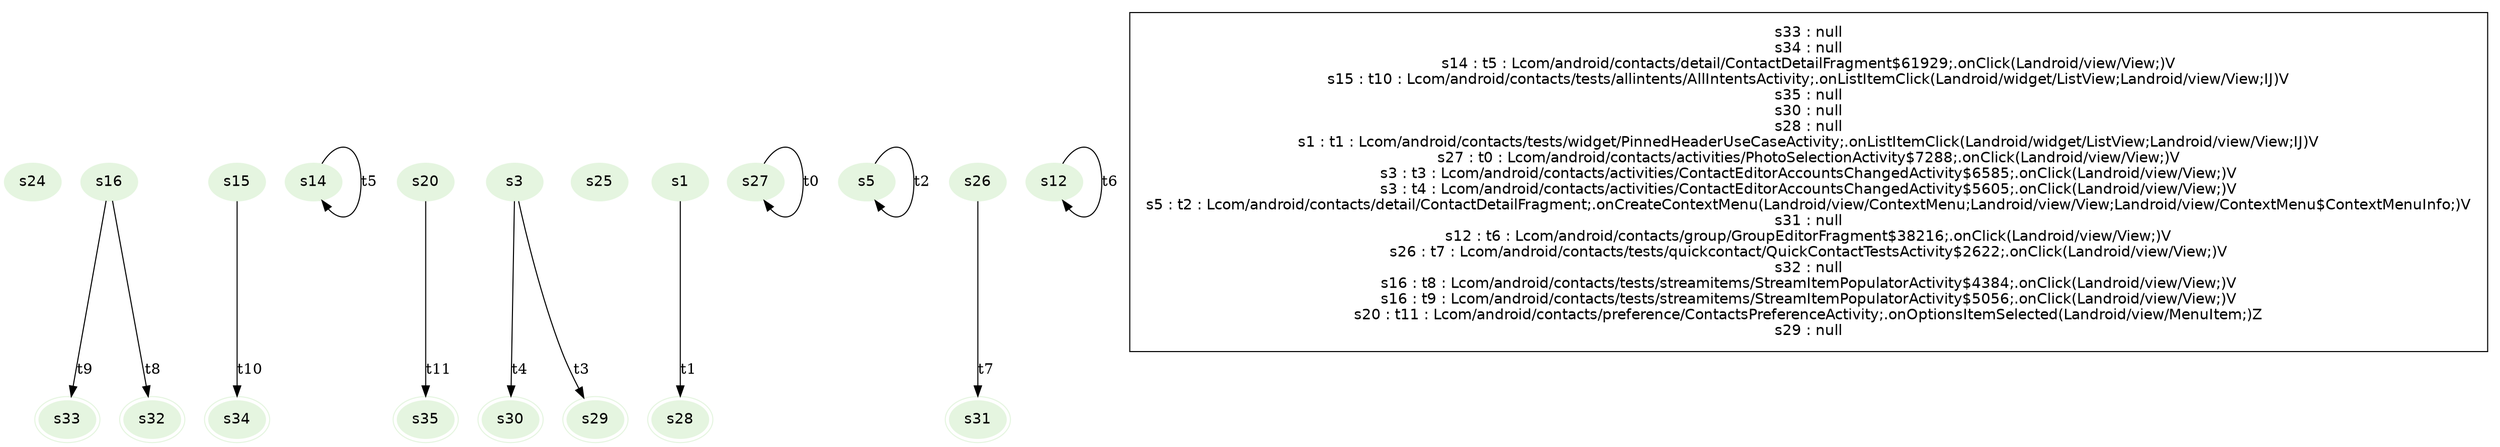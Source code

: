 digraph {
fontname="Helvetica";
node[style=filled, fontname="Helvetica", colorscheme=greens3, color=1];
s24;
s33[peripheries=2];
s34[peripheries=2];
s14;
s15;
s35[peripheries=2];
s30[peripheries=2];
s25;
s28[peripheries=2];
s1;
s27;
s3;
s5;
s31[peripheries=2];
s12;
s26;
s32[peripheries=2];
s16;
s20;
s29[peripheries=2];
s15 -> s34[label="t10"];
s26 -> s31[label="t7"];
s16 -> s33[label="t9"];
s16 -> s32[label="t8"];
s14 -> s14[label="t5"];
s27 -> s27[label="t0"];
s20 -> s35[label="t11"];
s3 -> s29[label="t3"];
s5 -> s5[label="t2"];
s3 -> s30[label="t4"];
s12 -> s12[label="t6"];
s1 -> s28[label="t1"];
subgraph cluster_key {
ds[shape=plaintext, style=solid,label="s33 : null\ns34 : null\ns14 : t5 : Lcom/android/contacts/detail/ContactDetailFragment$61929;.onClick(Landroid/view/View;)V\ns15 : t10 : Lcom/android/contacts/tests/allintents/AllIntentsActivity;.onListItemClick(Landroid/widget/ListView;Landroid/view/View;IJ)V\ns35 : null\ns30 : null\ns28 : null\ns1 : t1 : Lcom/android/contacts/tests/widget/PinnedHeaderUseCaseActivity;.onListItemClick(Landroid/widget/ListView;Landroid/view/View;IJ)V\ns27 : t0 : Lcom/android/contacts/activities/PhotoSelectionActivity$7288;.onClick(Landroid/view/View;)V\ns3 : t3 : Lcom/android/contacts/activities/ContactEditorAccountsChangedActivity$6585;.onClick(Landroid/view/View;)V\ns3 : t4 : Lcom/android/contacts/activities/ContactEditorAccountsChangedActivity$5605;.onClick(Landroid/view/View;)V\ns5 : t2 : Lcom/android/contacts/detail/ContactDetailFragment;.onCreateContextMenu(Landroid/view/ContextMenu;Landroid/view/View;Landroid/view/ContextMenu$ContextMenuInfo;)V\ns31 : null\ns12 : t6 : Lcom/android/contacts/group/GroupEditorFragment$38216;.onClick(Landroid/view/View;)V\ns26 : t7 : Lcom/android/contacts/tests/quickcontact/QuickContactTestsActivity$2622;.onClick(Landroid/view/View;)V\ns32 : null\ns16 : t8 : Lcom/android/contacts/tests/streamitems/StreamItemPopulatorActivity$4384;.onClick(Landroid/view/View;)V\ns16 : t9 : Lcom/android/contacts/tests/streamitems/StreamItemPopulatorActivity$5056;.onClick(Landroid/view/View;)V\ns20 : t11 : Lcom/android/contacts/preference/ContactsPreferenceActivity;.onOptionsItemSelected(Landroid/view/MenuItem;)Z\ns29 : null\n"];}
}